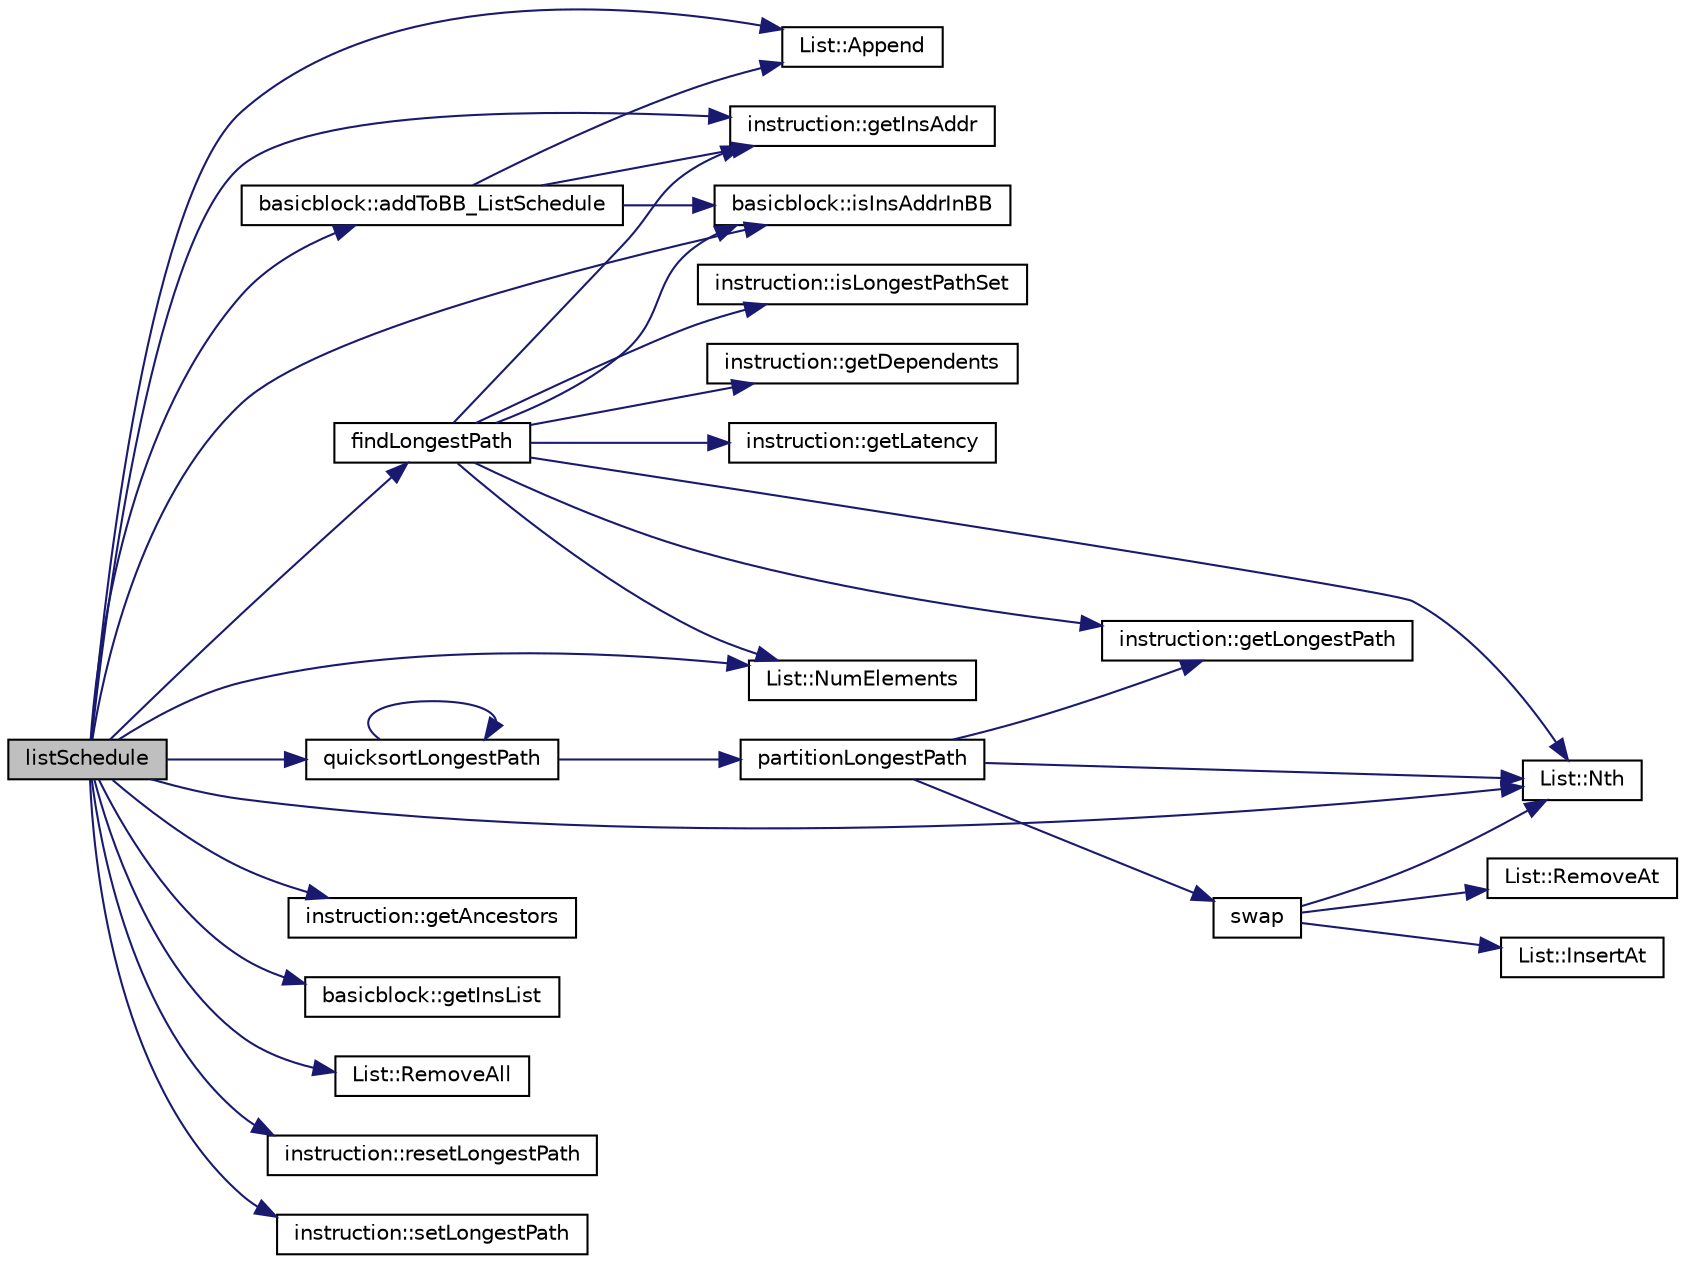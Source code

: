 digraph G
{
  edge [fontname="Helvetica",fontsize="10",labelfontname="Helvetica",labelfontsize="10"];
  node [fontname="Helvetica",fontsize="10",shape=record];
  rankdir=LR;
  Node1 [label="listSchedule",height=0.2,width=0.4,color="black", fillcolor="grey75", style="filled" fontcolor="black"];
  Node1 -> Node2 [color="midnightblue",fontsize="10",style="solid",fontname="Helvetica"];
  Node2 [label="basicblock::addToBB_ListSchedule",height=0.2,width=0.4,color="black", fillcolor="white", style="filled",URL="$classbasicblock.html#abb72488dac0d405735a4cf82a1cdd0ce"];
  Node2 -> Node3 [color="midnightblue",fontsize="10",style="solid",fontname="Helvetica"];
  Node3 [label="List::Append",height=0.2,width=0.4,color="black", fillcolor="white", style="filled",URL="$classList.html#a473190098e38206d0125b0737245e613"];
  Node2 -> Node4 [color="midnightblue",fontsize="10",style="solid",fontname="Helvetica"];
  Node4 [label="instruction::getInsAddr",height=0.2,width=0.4,color="black", fillcolor="white", style="filled",URL="$classinstruction.html#ac1fabe854c85726785052c7a5ebf6d39"];
  Node2 -> Node5 [color="midnightblue",fontsize="10",style="solid",fontname="Helvetica"];
  Node5 [label="basicblock::isInsAddrInBB",height=0.2,width=0.4,color="black", fillcolor="white", style="filled",URL="$classbasicblock.html#afd299af5d08655c4fbd10221f5edb556"];
  Node1 -> Node3 [color="midnightblue",fontsize="10",style="solid",fontname="Helvetica"];
  Node1 -> Node6 [color="midnightblue",fontsize="10",style="solid",fontname="Helvetica"];
  Node6 [label="findLongestPath",height=0.2,width=0.4,color="black", fillcolor="white", style="filled",URL="$listSchedule_8cpp.html#aa79c6fb1ba7cac942c3f3df4b4adb0ff"];
  Node6 -> Node7 [color="midnightblue",fontsize="10",style="solid",fontname="Helvetica"];
  Node7 [label="instruction::getDependents",height=0.2,width=0.4,color="black", fillcolor="white", style="filled",URL="$classinstruction.html#ad1af63e7f1bfa160b0719027c2a0b8ce"];
  Node6 -> Node4 [color="midnightblue",fontsize="10",style="solid",fontname="Helvetica"];
  Node6 -> Node8 [color="midnightblue",fontsize="10",style="solid",fontname="Helvetica"];
  Node8 [label="instruction::getLatency",height=0.2,width=0.4,color="black", fillcolor="white", style="filled",URL="$classinstruction.html#a842fd50e52a3e3d31fcf8b7a180a32bd"];
  Node6 -> Node9 [color="midnightblue",fontsize="10",style="solid",fontname="Helvetica"];
  Node9 [label="instruction::getLongestPath",height=0.2,width=0.4,color="black", fillcolor="white", style="filled",URL="$classinstruction.html#af4d93f837096be4e0dd2fe8951b1114e"];
  Node6 -> Node5 [color="midnightblue",fontsize="10",style="solid",fontname="Helvetica"];
  Node6 -> Node10 [color="midnightblue",fontsize="10",style="solid",fontname="Helvetica"];
  Node10 [label="instruction::isLongestPathSet",height=0.2,width=0.4,color="black", fillcolor="white", style="filled",URL="$classinstruction.html#adc11181683114bd444eff11f1a810c89"];
  Node6 -> Node11 [color="midnightblue",fontsize="10",style="solid",fontname="Helvetica"];
  Node11 [label="List::Nth",height=0.2,width=0.4,color="black", fillcolor="white", style="filled",URL="$classList.html#a5eb964816de33c85e1d46658ddf8c6c4"];
  Node6 -> Node12 [color="midnightblue",fontsize="10",style="solid",fontname="Helvetica"];
  Node12 [label="List::NumElements",height=0.2,width=0.4,color="black", fillcolor="white", style="filled",URL="$classList.html#ac2e9d50f703b01bf643fa6ce50837c26"];
  Node1 -> Node13 [color="midnightblue",fontsize="10",style="solid",fontname="Helvetica"];
  Node13 [label="instruction::getAncestors",height=0.2,width=0.4,color="black", fillcolor="white", style="filled",URL="$classinstruction.html#af6165d6c8ba00c6806eda36e36cb3366"];
  Node1 -> Node4 [color="midnightblue",fontsize="10",style="solid",fontname="Helvetica"];
  Node1 -> Node14 [color="midnightblue",fontsize="10",style="solid",fontname="Helvetica"];
  Node14 [label="basicblock::getInsList",height=0.2,width=0.4,color="black", fillcolor="white", style="filled",URL="$classbasicblock.html#adc40d816c82feedc1f7027fc29470d90"];
  Node1 -> Node5 [color="midnightblue",fontsize="10",style="solid",fontname="Helvetica"];
  Node1 -> Node11 [color="midnightblue",fontsize="10",style="solid",fontname="Helvetica"];
  Node1 -> Node12 [color="midnightblue",fontsize="10",style="solid",fontname="Helvetica"];
  Node1 -> Node15 [color="midnightblue",fontsize="10",style="solid",fontname="Helvetica"];
  Node15 [label="quicksortLongestPath",height=0.2,width=0.4,color="black", fillcolor="white", style="filled",URL="$quickSort_8cpp.html#a48781b84ce14fccda05b3081e6d5a196"];
  Node15 -> Node16 [color="midnightblue",fontsize="10",style="solid",fontname="Helvetica"];
  Node16 [label="partitionLongestPath",height=0.2,width=0.4,color="black", fillcolor="white", style="filled",URL="$quickSort_8cpp.html#ab89021bdedd9cf3069b0abdfa7e5e585"];
  Node16 -> Node9 [color="midnightblue",fontsize="10",style="solid",fontname="Helvetica"];
  Node16 -> Node11 [color="midnightblue",fontsize="10",style="solid",fontname="Helvetica"];
  Node16 -> Node17 [color="midnightblue",fontsize="10",style="solid",fontname="Helvetica"];
  Node17 [label="swap",height=0.2,width=0.4,color="black", fillcolor="white", style="filled",URL="$quickSort_8cpp.html#a9b60d58c6031a4013f0a26bdd29d78ff"];
  Node17 -> Node18 [color="midnightblue",fontsize="10",style="solid",fontname="Helvetica"];
  Node18 [label="List::InsertAt",height=0.2,width=0.4,color="black", fillcolor="white", style="filled",URL="$classList.html#a8d86a82c138b259da6fa0d046aed985b"];
  Node17 -> Node11 [color="midnightblue",fontsize="10",style="solid",fontname="Helvetica"];
  Node17 -> Node19 [color="midnightblue",fontsize="10",style="solid",fontname="Helvetica"];
  Node19 [label="List::RemoveAt",height=0.2,width=0.4,color="black", fillcolor="white", style="filled",URL="$classList.html#af17f72d263f90d53ea8501b5b1853470"];
  Node15 -> Node15 [color="midnightblue",fontsize="10",style="solid",fontname="Helvetica"];
  Node1 -> Node20 [color="midnightblue",fontsize="10",style="solid",fontname="Helvetica"];
  Node20 [label="List::RemoveAll",height=0.2,width=0.4,color="black", fillcolor="white", style="filled",URL="$classList.html#a03ba0aa559b433acbbe1a147cf9ca905"];
  Node1 -> Node21 [color="midnightblue",fontsize="10",style="solid",fontname="Helvetica"];
  Node21 [label="instruction::resetLongestPath",height=0.2,width=0.4,color="black", fillcolor="white", style="filled",URL="$classinstruction.html#af6d861b0ad792c3136431c3ef99509ba"];
  Node1 -> Node22 [color="midnightblue",fontsize="10",style="solid",fontname="Helvetica"];
  Node22 [label="instruction::setLongestPath",height=0.2,width=0.4,color="black", fillcolor="white", style="filled",URL="$classinstruction.html#a46127cea18a5a4ec73566038a2454ecf"];
}
